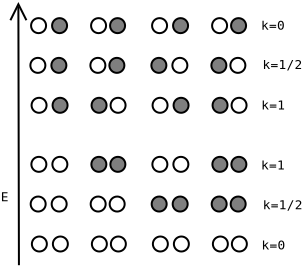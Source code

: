 <?xml version="1.0"?>
<dia:diagram xmlns:dia="http://www.lysator.liu.se/~alla/dia/">
  <dia:layer name="Background" visible="true">
    <dia:object type="Standard - Line" version="0" id="O0">
      <dia:attribute name="obj_pos">
        <dia:point val="1.978,17.06"/>
      </dia:attribute>
      <dia:attribute name="obj_bb">
        <dia:rectangle val="1.15,3.85;2.75,17.11"/>
      </dia:attribute>
      <dia:attribute name="conn_endpoints">
        <dia:point val="1.978,17.06"/>
        <dia:point val="1.95,3.9"/>
      </dia:attribute>
      <dia:attribute name="numcp">
        <dia:int val="1"/>
      </dia:attribute>
      <dia:attribute name="end_arrow">
        <dia:enum val="1"/>
      </dia:attribute>
      <dia:attribute name="end_arrow_length">
        <dia:real val="0.8"/>
      </dia:attribute>
      <dia:attribute name="end_arrow_width">
        <dia:real val="0.8"/>
      </dia:attribute>
    </dia:object>
    <dia:object type="Standard - Text" version="0" id="O1">
      <dia:attribute name="obj_pos">
        <dia:point val="14.69,16.272"/>
      </dia:attribute>
      <dia:attribute name="obj_bb">
        <dia:rectangle val="13.634,15.577;15.696,16.377"/>
      </dia:attribute>
      <dia:attribute name="text">
        <dia:composite type="text">
          <dia:attribute name="string">
            <dia:string>#k=0#</dia:string>
          </dia:attribute>
          <dia:attribute name="font">
            <dia:font name="Courier"/>
          </dia:attribute>
          <dia:attribute name="height">
            <dia:real val="0.8"/>
          </dia:attribute>
          <dia:attribute name="pos">
            <dia:point val="14.69,16.272"/>
          </dia:attribute>
          <dia:attribute name="color">
            <dia:color val="#000000"/>
          </dia:attribute>
          <dia:attribute name="alignment">
            <dia:enum val="1"/>
          </dia:attribute>
        </dia:composite>
      </dia:attribute>
    </dia:object>
    <dia:object type="Standard - Ellipse" version="0" id="O2">
      <dia:attribute name="obj_pos">
        <dia:point val="2.625,15.625"/>
      </dia:attribute>
      <dia:attribute name="obj_bb">
        <dia:rectangle val="2.575,15.575;3.425,16.425"/>
      </dia:attribute>
      <dia:attribute name="elem_corner">
        <dia:point val="2.625,15.625"/>
      </dia:attribute>
      <dia:attribute name="elem_width">
        <dia:real val="0.75"/>
      </dia:attribute>
      <dia:attribute name="elem_height">
        <dia:real val="0.75"/>
      </dia:attribute>
    </dia:object>
    <dia:object type="Standard - Ellipse" version="0" id="O3">
      <dia:attribute name="obj_pos">
        <dia:point val="3.675,15.625"/>
      </dia:attribute>
      <dia:attribute name="obj_bb">
        <dia:rectangle val="3.625,15.575;4.475,16.425"/>
      </dia:attribute>
      <dia:attribute name="elem_corner">
        <dia:point val="3.675,15.625"/>
      </dia:attribute>
      <dia:attribute name="elem_width">
        <dia:real val="0.75"/>
      </dia:attribute>
      <dia:attribute name="elem_height">
        <dia:real val="0.75"/>
      </dia:attribute>
    </dia:object>
    <dia:object type="Standard - Ellipse" version="0" id="O4">
      <dia:attribute name="obj_pos">
        <dia:point val="5.625,15.625"/>
      </dia:attribute>
      <dia:attribute name="obj_bb">
        <dia:rectangle val="5.575,15.575;6.425,16.425"/>
      </dia:attribute>
      <dia:attribute name="elem_corner">
        <dia:point val="5.625,15.625"/>
      </dia:attribute>
      <dia:attribute name="elem_width">
        <dia:real val="0.75"/>
      </dia:attribute>
      <dia:attribute name="elem_height">
        <dia:real val="0.75"/>
      </dia:attribute>
    </dia:object>
    <dia:object type="Standard - Ellipse" version="0" id="O5">
      <dia:attribute name="obj_pos">
        <dia:point val="6.575,15.625"/>
      </dia:attribute>
      <dia:attribute name="obj_bb">
        <dia:rectangle val="6.525,15.575;7.375,16.425"/>
      </dia:attribute>
      <dia:attribute name="elem_corner">
        <dia:point val="6.575,15.625"/>
      </dia:attribute>
      <dia:attribute name="elem_width">
        <dia:real val="0.75"/>
      </dia:attribute>
      <dia:attribute name="elem_height">
        <dia:real val="0.75"/>
      </dia:attribute>
    </dia:object>
    <dia:object type="Standard - Ellipse" version="0" id="O6">
      <dia:attribute name="obj_pos">
        <dia:point val="8.675,15.625"/>
      </dia:attribute>
      <dia:attribute name="obj_bb">
        <dia:rectangle val="8.625,15.575;9.475,16.425"/>
      </dia:attribute>
      <dia:attribute name="elem_corner">
        <dia:point val="8.675,15.625"/>
      </dia:attribute>
      <dia:attribute name="elem_width">
        <dia:real val="0.75"/>
      </dia:attribute>
      <dia:attribute name="elem_height">
        <dia:real val="0.75"/>
      </dia:attribute>
    </dia:object>
    <dia:object type="Standard - Ellipse" version="0" id="O7">
      <dia:attribute name="obj_pos">
        <dia:point val="9.725,15.625"/>
      </dia:attribute>
      <dia:attribute name="obj_bb">
        <dia:rectangle val="9.675,15.575;10.525,16.425"/>
      </dia:attribute>
      <dia:attribute name="elem_corner">
        <dia:point val="9.725,15.625"/>
      </dia:attribute>
      <dia:attribute name="elem_width">
        <dia:real val="0.75"/>
      </dia:attribute>
      <dia:attribute name="elem_height">
        <dia:real val="0.75"/>
      </dia:attribute>
    </dia:object>
    <dia:object type="Standard - Ellipse" version="0" id="O8">
      <dia:attribute name="obj_pos">
        <dia:point val="11.675,15.625"/>
      </dia:attribute>
      <dia:attribute name="obj_bb">
        <dia:rectangle val="11.625,15.575;12.475,16.425"/>
      </dia:attribute>
      <dia:attribute name="elem_corner">
        <dia:point val="11.675,15.625"/>
      </dia:attribute>
      <dia:attribute name="elem_width">
        <dia:real val="0.75"/>
      </dia:attribute>
      <dia:attribute name="elem_height">
        <dia:real val="0.75"/>
      </dia:attribute>
    </dia:object>
    <dia:object type="Standard - Ellipse" version="0" id="O9">
      <dia:attribute name="obj_pos">
        <dia:point val="12.625,15.625"/>
      </dia:attribute>
      <dia:attribute name="obj_bb">
        <dia:rectangle val="12.575,15.575;13.425,16.425"/>
      </dia:attribute>
      <dia:attribute name="elem_corner">
        <dia:point val="12.625,15.625"/>
      </dia:attribute>
      <dia:attribute name="elem_width">
        <dia:real val="0.75"/>
      </dia:attribute>
      <dia:attribute name="elem_height">
        <dia:real val="0.75"/>
      </dia:attribute>
    </dia:object>
    <dia:object type="Standard - Text" version="0" id="O10">
      <dia:attribute name="obj_pos">
        <dia:point val="15.166,14.264"/>
      </dia:attribute>
      <dia:attribute name="obj_bb">
        <dia:rectangle val="13.607,13.57;16.677,14.37"/>
      </dia:attribute>
      <dia:attribute name="text">
        <dia:composite type="text">
          <dia:attribute name="string">
            <dia:string>#k=1/2#</dia:string>
          </dia:attribute>
          <dia:attribute name="font">
            <dia:font name="Courier"/>
          </dia:attribute>
          <dia:attribute name="height">
            <dia:real val="0.8"/>
          </dia:attribute>
          <dia:attribute name="pos">
            <dia:point val="15.166,14.264"/>
          </dia:attribute>
          <dia:attribute name="color">
            <dia:color val="#000000"/>
          </dia:attribute>
          <dia:attribute name="alignment">
            <dia:enum val="1"/>
          </dia:attribute>
        </dia:composite>
      </dia:attribute>
    </dia:object>
    <dia:object type="Standard - Text" version="0" id="O11">
      <dia:attribute name="obj_pos">
        <dia:point val="14.68,12.28"/>
      </dia:attribute>
      <dia:attribute name="obj_bb">
        <dia:rectangle val="13.623,11.585;15.685,12.385"/>
      </dia:attribute>
      <dia:attribute name="text">
        <dia:composite type="text">
          <dia:attribute name="string">
            <dia:string>#k=1#</dia:string>
          </dia:attribute>
          <dia:attribute name="font">
            <dia:font name="Courier"/>
          </dia:attribute>
          <dia:attribute name="height">
            <dia:real val="0.8"/>
          </dia:attribute>
          <dia:attribute name="pos">
            <dia:point val="14.68,12.28"/>
          </dia:attribute>
          <dia:attribute name="color">
            <dia:color val="#000000"/>
          </dia:attribute>
          <dia:attribute name="alignment">
            <dia:enum val="1"/>
          </dia:attribute>
        </dia:composite>
      </dia:attribute>
    </dia:object>
    <dia:object type="Standard - Text" version="0" id="O12">
      <dia:attribute name="obj_pos">
        <dia:point val="1.274,13.861"/>
      </dia:attribute>
      <dia:attribute name="obj_bb">
        <dia:rectangle val="0.722,13.166;1.776,13.966"/>
      </dia:attribute>
      <dia:attribute name="text">
        <dia:composite type="text">
          <dia:attribute name="string">
            <dia:string>#E#</dia:string>
          </dia:attribute>
          <dia:attribute name="font">
            <dia:font name="Courier"/>
          </dia:attribute>
          <dia:attribute name="height">
            <dia:real val="0.8"/>
          </dia:attribute>
          <dia:attribute name="pos">
            <dia:point val="1.274,13.861"/>
          </dia:attribute>
          <dia:attribute name="color">
            <dia:color val="#000000"/>
          </dia:attribute>
          <dia:attribute name="alignment">
            <dia:enum val="1"/>
          </dia:attribute>
        </dia:composite>
      </dia:attribute>
    </dia:object>
    <dia:object type="Standard - Ellipse" version="0" id="O13">
      <dia:attribute name="obj_pos">
        <dia:point val="2.565,13.627"/>
      </dia:attribute>
      <dia:attribute name="obj_bb">
        <dia:rectangle val="2.515,13.578;3.365,14.428"/>
      </dia:attribute>
      <dia:attribute name="elem_corner">
        <dia:point val="2.565,13.627"/>
      </dia:attribute>
      <dia:attribute name="elem_width">
        <dia:real val="0.75"/>
      </dia:attribute>
      <dia:attribute name="elem_height">
        <dia:real val="0.75"/>
      </dia:attribute>
    </dia:object>
    <dia:object type="Standard - Ellipse" version="0" id="O14">
      <dia:attribute name="obj_pos">
        <dia:point val="3.615,13.627"/>
      </dia:attribute>
      <dia:attribute name="obj_bb">
        <dia:rectangle val="3.565,13.578;4.415,14.428"/>
      </dia:attribute>
      <dia:attribute name="elem_corner">
        <dia:point val="3.615,13.627"/>
      </dia:attribute>
      <dia:attribute name="elem_width">
        <dia:real val="0.75"/>
      </dia:attribute>
      <dia:attribute name="elem_height">
        <dia:real val="0.75"/>
      </dia:attribute>
    </dia:object>
    <dia:object type="Standard - Ellipse" version="0" id="O15">
      <dia:attribute name="obj_pos">
        <dia:point val="5.565,13.627"/>
      </dia:attribute>
      <dia:attribute name="obj_bb">
        <dia:rectangle val="5.515,13.578;6.365,14.428"/>
      </dia:attribute>
      <dia:attribute name="elem_corner">
        <dia:point val="5.565,13.627"/>
      </dia:attribute>
      <dia:attribute name="elem_width">
        <dia:real val="0.75"/>
      </dia:attribute>
      <dia:attribute name="elem_height">
        <dia:real val="0.75"/>
      </dia:attribute>
    </dia:object>
    <dia:object type="Standard - Ellipse" version="0" id="O16">
      <dia:attribute name="obj_pos">
        <dia:point val="6.515,13.627"/>
      </dia:attribute>
      <dia:attribute name="obj_bb">
        <dia:rectangle val="6.465,13.578;7.315,14.428"/>
      </dia:attribute>
      <dia:attribute name="elem_corner">
        <dia:point val="6.515,13.627"/>
      </dia:attribute>
      <dia:attribute name="elem_width">
        <dia:real val="0.75"/>
      </dia:attribute>
      <dia:attribute name="elem_height">
        <dia:real val="0.75"/>
      </dia:attribute>
    </dia:object>
    <dia:object type="Standard - Ellipse" version="0" id="O17">
      <dia:attribute name="obj_pos">
        <dia:point val="8.615,13.627"/>
      </dia:attribute>
      <dia:attribute name="obj_bb">
        <dia:rectangle val="8.565,13.578;9.415,14.428"/>
      </dia:attribute>
      <dia:attribute name="elem_corner">
        <dia:point val="8.615,13.627"/>
      </dia:attribute>
      <dia:attribute name="elem_width">
        <dia:real val="0.75"/>
      </dia:attribute>
      <dia:attribute name="elem_height">
        <dia:real val="0.75"/>
      </dia:attribute>
      <dia:attribute name="inner_color">
        <dia:color val="#7f7f7f"/>
      </dia:attribute>
    </dia:object>
    <dia:object type="Standard - Ellipse" version="0" id="O18">
      <dia:attribute name="obj_pos">
        <dia:point val="9.665,13.627"/>
      </dia:attribute>
      <dia:attribute name="obj_bb">
        <dia:rectangle val="9.615,13.578;10.465,14.428"/>
      </dia:attribute>
      <dia:attribute name="elem_corner">
        <dia:point val="9.665,13.627"/>
      </dia:attribute>
      <dia:attribute name="elem_width">
        <dia:real val="0.75"/>
      </dia:attribute>
      <dia:attribute name="elem_height">
        <dia:real val="0.75"/>
      </dia:attribute>
      <dia:attribute name="inner_color">
        <dia:color val="#7f7f7f"/>
      </dia:attribute>
    </dia:object>
    <dia:object type="Standard - Ellipse" version="0" id="O19">
      <dia:attribute name="obj_pos">
        <dia:point val="11.615,13.627"/>
      </dia:attribute>
      <dia:attribute name="obj_bb">
        <dia:rectangle val="11.565,13.578;12.415,14.428"/>
      </dia:attribute>
      <dia:attribute name="elem_corner">
        <dia:point val="11.615,13.627"/>
      </dia:attribute>
      <dia:attribute name="elem_width">
        <dia:real val="0.75"/>
      </dia:attribute>
      <dia:attribute name="elem_height">
        <dia:real val="0.75"/>
      </dia:attribute>
      <dia:attribute name="inner_color">
        <dia:color val="#7f7f7f"/>
      </dia:attribute>
    </dia:object>
    <dia:object type="Standard - Ellipse" version="0" id="O20">
      <dia:attribute name="obj_pos">
        <dia:point val="12.565,13.627"/>
      </dia:attribute>
      <dia:attribute name="obj_bb">
        <dia:rectangle val="12.515,13.578;13.365,14.428"/>
      </dia:attribute>
      <dia:attribute name="elem_corner">
        <dia:point val="12.565,13.627"/>
      </dia:attribute>
      <dia:attribute name="elem_width">
        <dia:real val="0.75"/>
      </dia:attribute>
      <dia:attribute name="elem_height">
        <dia:real val="0.75"/>
      </dia:attribute>
      <dia:attribute name="inner_color">
        <dia:color val="#7f7f7f"/>
      </dia:attribute>
    </dia:object>
    <dia:object type="Standard - Ellipse" version="0" id="O21">
      <dia:attribute name="obj_pos">
        <dia:point val="2.6,11.642"/>
      </dia:attribute>
      <dia:attribute name="obj_bb">
        <dia:rectangle val="2.55,11.592;3.4,12.442"/>
      </dia:attribute>
      <dia:attribute name="elem_corner">
        <dia:point val="2.6,11.642"/>
      </dia:attribute>
      <dia:attribute name="elem_width">
        <dia:real val="0.75"/>
      </dia:attribute>
      <dia:attribute name="elem_height">
        <dia:real val="0.75"/>
      </dia:attribute>
    </dia:object>
    <dia:object type="Standard - Ellipse" version="0" id="O22">
      <dia:attribute name="obj_pos">
        <dia:point val="3.65,11.642"/>
      </dia:attribute>
      <dia:attribute name="obj_bb">
        <dia:rectangle val="3.6,11.592;4.45,12.442"/>
      </dia:attribute>
      <dia:attribute name="elem_corner">
        <dia:point val="3.65,11.642"/>
      </dia:attribute>
      <dia:attribute name="elem_width">
        <dia:real val="0.75"/>
      </dia:attribute>
      <dia:attribute name="elem_height">
        <dia:real val="0.75"/>
      </dia:attribute>
    </dia:object>
    <dia:object type="Standard - Ellipse" version="0" id="O23">
      <dia:attribute name="obj_pos">
        <dia:point val="5.6,11.642"/>
      </dia:attribute>
      <dia:attribute name="obj_bb">
        <dia:rectangle val="5.55,11.592;6.4,12.442"/>
      </dia:attribute>
      <dia:attribute name="elem_corner">
        <dia:point val="5.6,11.642"/>
      </dia:attribute>
      <dia:attribute name="elem_width">
        <dia:real val="0.75"/>
      </dia:attribute>
      <dia:attribute name="elem_height">
        <dia:real val="0.75"/>
      </dia:attribute>
      <dia:attribute name="inner_color">
        <dia:color val="#7f7f7f"/>
      </dia:attribute>
    </dia:object>
    <dia:object type="Standard - Ellipse" version="0" id="O24">
      <dia:attribute name="obj_pos">
        <dia:point val="6.55,11.642"/>
      </dia:attribute>
      <dia:attribute name="obj_bb">
        <dia:rectangle val="6.5,11.592;7.35,12.442"/>
      </dia:attribute>
      <dia:attribute name="elem_corner">
        <dia:point val="6.55,11.642"/>
      </dia:attribute>
      <dia:attribute name="elem_width">
        <dia:real val="0.75"/>
      </dia:attribute>
      <dia:attribute name="elem_height">
        <dia:real val="0.75"/>
      </dia:attribute>
      <dia:attribute name="inner_color">
        <dia:color val="#7f7f7f"/>
      </dia:attribute>
    </dia:object>
    <dia:object type="Standard - Ellipse" version="0" id="O25">
      <dia:attribute name="obj_pos">
        <dia:point val="8.65,11.642"/>
      </dia:attribute>
      <dia:attribute name="obj_bb">
        <dia:rectangle val="8.6,11.592;9.45,12.442"/>
      </dia:attribute>
      <dia:attribute name="elem_corner">
        <dia:point val="8.65,11.642"/>
      </dia:attribute>
      <dia:attribute name="elem_width">
        <dia:real val="0.75"/>
      </dia:attribute>
      <dia:attribute name="elem_height">
        <dia:real val="0.75"/>
      </dia:attribute>
    </dia:object>
    <dia:object type="Standard - Ellipse" version="0" id="O26">
      <dia:attribute name="obj_pos">
        <dia:point val="9.7,11.642"/>
      </dia:attribute>
      <dia:attribute name="obj_bb">
        <dia:rectangle val="9.65,11.592;10.5,12.442"/>
      </dia:attribute>
      <dia:attribute name="elem_corner">
        <dia:point val="9.7,11.642"/>
      </dia:attribute>
      <dia:attribute name="elem_width">
        <dia:real val="0.75"/>
      </dia:attribute>
      <dia:attribute name="elem_height">
        <dia:real val="0.75"/>
      </dia:attribute>
    </dia:object>
    <dia:object type="Standard - Ellipse" version="0" id="O27">
      <dia:attribute name="obj_pos">
        <dia:point val="11.65,11.642"/>
      </dia:attribute>
      <dia:attribute name="obj_bb">
        <dia:rectangle val="11.6,11.592;12.45,12.442"/>
      </dia:attribute>
      <dia:attribute name="elem_corner">
        <dia:point val="11.65,11.642"/>
      </dia:attribute>
      <dia:attribute name="elem_width">
        <dia:real val="0.75"/>
      </dia:attribute>
      <dia:attribute name="elem_height">
        <dia:real val="0.75"/>
      </dia:attribute>
      <dia:attribute name="inner_color">
        <dia:color val="#7f7f7f"/>
      </dia:attribute>
    </dia:object>
    <dia:object type="Standard - Ellipse" version="0" id="O28">
      <dia:attribute name="obj_pos">
        <dia:point val="12.6,11.642"/>
      </dia:attribute>
      <dia:attribute name="obj_bb">
        <dia:rectangle val="12.55,11.592;13.4,12.442"/>
      </dia:attribute>
      <dia:attribute name="elem_corner">
        <dia:point val="12.6,11.642"/>
      </dia:attribute>
      <dia:attribute name="elem_width">
        <dia:real val="0.75"/>
      </dia:attribute>
      <dia:attribute name="elem_height">
        <dia:real val="0.75"/>
      </dia:attribute>
      <dia:attribute name="inner_color">
        <dia:color val="#7f7f7f"/>
      </dia:attribute>
    </dia:object>
    <dia:object type="Standard - Text" version="0" id="O29">
      <dia:attribute name="obj_pos">
        <dia:point val="14.675,5.287"/>
      </dia:attribute>
      <dia:attribute name="obj_bb">
        <dia:rectangle val="13.669,4.592;15.681,5.392"/>
      </dia:attribute>
      <dia:attribute name="text">
        <dia:composite type="text">
          <dia:attribute name="string">
            <dia:string>#k=0#</dia:string>
          </dia:attribute>
          <dia:attribute name="font">
            <dia:font name="Courier"/>
          </dia:attribute>
          <dia:attribute name="height">
            <dia:real val="0.8"/>
          </dia:attribute>
          <dia:attribute name="pos">
            <dia:point val="14.675,5.287"/>
          </dia:attribute>
          <dia:attribute name="color">
            <dia:color val="#000000"/>
          </dia:attribute>
          <dia:attribute name="alignment">
            <dia:enum val="1"/>
          </dia:attribute>
        </dia:composite>
      </dia:attribute>
    </dia:object>
    <dia:object type="Standard - Ellipse" version="0" id="O30">
      <dia:attribute name="obj_pos">
        <dia:point val="2.61,8.69"/>
      </dia:attribute>
      <dia:attribute name="obj_bb">
        <dia:rectangle val="2.56,8.64;3.41,9.49"/>
      </dia:attribute>
      <dia:attribute name="elem_corner">
        <dia:point val="2.61,8.69"/>
      </dia:attribute>
      <dia:attribute name="elem_width">
        <dia:real val="0.75"/>
      </dia:attribute>
      <dia:attribute name="elem_height">
        <dia:real val="0.75"/>
      </dia:attribute>
    </dia:object>
    <dia:object type="Standard - Ellipse" version="0" id="O31">
      <dia:attribute name="obj_pos">
        <dia:point val="3.66,8.69"/>
      </dia:attribute>
      <dia:attribute name="obj_bb">
        <dia:rectangle val="3.61,8.64;4.46,9.49"/>
      </dia:attribute>
      <dia:attribute name="elem_corner">
        <dia:point val="3.66,8.69"/>
      </dia:attribute>
      <dia:attribute name="elem_width">
        <dia:real val="0.75"/>
      </dia:attribute>
      <dia:attribute name="elem_height">
        <dia:real val="0.75"/>
      </dia:attribute>
      <dia:attribute name="border_width">
        <dia:real val="0.1"/>
      </dia:attribute>
      <dia:attribute name="inner_color">
        <dia:color val="#7f7f7f"/>
      </dia:attribute>
    </dia:object>
    <dia:object type="Standard - Ellipse" version="0" id="O32">
      <dia:attribute name="obj_pos">
        <dia:point val="5.61,8.69"/>
      </dia:attribute>
      <dia:attribute name="obj_bb">
        <dia:rectangle val="5.56,8.64;6.41,9.49"/>
      </dia:attribute>
      <dia:attribute name="elem_corner">
        <dia:point val="5.61,8.69"/>
      </dia:attribute>
      <dia:attribute name="elem_width">
        <dia:real val="0.75"/>
      </dia:attribute>
      <dia:attribute name="elem_height">
        <dia:real val="0.75"/>
      </dia:attribute>
      <dia:attribute name="border_width">
        <dia:real val="0.1"/>
      </dia:attribute>
      <dia:attribute name="inner_color">
        <dia:color val="#7f7f7f"/>
      </dia:attribute>
    </dia:object>
    <dia:object type="Standard - Ellipse" version="0" id="O33">
      <dia:attribute name="obj_pos">
        <dia:point val="6.56,8.69"/>
      </dia:attribute>
      <dia:attribute name="obj_bb">
        <dia:rectangle val="6.51,8.64;7.36,9.49"/>
      </dia:attribute>
      <dia:attribute name="elem_corner">
        <dia:point val="6.56,8.69"/>
      </dia:attribute>
      <dia:attribute name="elem_width">
        <dia:real val="0.75"/>
      </dia:attribute>
      <dia:attribute name="elem_height">
        <dia:real val="0.75"/>
      </dia:attribute>
    </dia:object>
    <dia:object type="Standard - Ellipse" version="0" id="O34">
      <dia:attribute name="obj_pos">
        <dia:point val="8.66,8.69"/>
      </dia:attribute>
      <dia:attribute name="obj_bb">
        <dia:rectangle val="8.61,8.64;9.46,9.49"/>
      </dia:attribute>
      <dia:attribute name="elem_corner">
        <dia:point val="8.66,8.69"/>
      </dia:attribute>
      <dia:attribute name="elem_width">
        <dia:real val="0.75"/>
      </dia:attribute>
      <dia:attribute name="elem_height">
        <dia:real val="0.75"/>
      </dia:attribute>
    </dia:object>
    <dia:object type="Standard - Ellipse" version="0" id="O35">
      <dia:attribute name="obj_pos">
        <dia:point val="9.71,8.69"/>
      </dia:attribute>
      <dia:attribute name="obj_bb">
        <dia:rectangle val="9.66,8.64;10.51,9.49"/>
      </dia:attribute>
      <dia:attribute name="elem_corner">
        <dia:point val="9.71,8.69"/>
      </dia:attribute>
      <dia:attribute name="elem_width">
        <dia:real val="0.75"/>
      </dia:attribute>
      <dia:attribute name="elem_height">
        <dia:real val="0.75"/>
      </dia:attribute>
      <dia:attribute name="border_width">
        <dia:real val="0.1"/>
      </dia:attribute>
      <dia:attribute name="inner_color">
        <dia:color val="#7f7f7f"/>
      </dia:attribute>
    </dia:object>
    <dia:object type="Standard - Ellipse" version="0" id="O36">
      <dia:attribute name="obj_pos">
        <dia:point val="11.66,8.69"/>
      </dia:attribute>
      <dia:attribute name="obj_bb">
        <dia:rectangle val="11.61,8.64;12.46,9.49"/>
      </dia:attribute>
      <dia:attribute name="elem_corner">
        <dia:point val="11.66,8.69"/>
      </dia:attribute>
      <dia:attribute name="elem_width">
        <dia:real val="0.75"/>
      </dia:attribute>
      <dia:attribute name="elem_height">
        <dia:real val="0.75"/>
      </dia:attribute>
      <dia:attribute name="border_width">
        <dia:real val="0.1"/>
      </dia:attribute>
      <dia:attribute name="inner_color">
        <dia:color val="#7f7f7f"/>
      </dia:attribute>
    </dia:object>
    <dia:object type="Standard - Ellipse" version="0" id="O37">
      <dia:attribute name="obj_pos">
        <dia:point val="12.61,8.69"/>
      </dia:attribute>
      <dia:attribute name="obj_bb">
        <dia:rectangle val="12.56,8.64;13.41,9.49"/>
      </dia:attribute>
      <dia:attribute name="elem_corner">
        <dia:point val="12.61,8.69"/>
      </dia:attribute>
      <dia:attribute name="elem_width">
        <dia:real val="0.75"/>
      </dia:attribute>
      <dia:attribute name="elem_height">
        <dia:real val="0.75"/>
      </dia:attribute>
    </dia:object>
    <dia:object type="Standard - Text" version="0" id="O38">
      <dia:attribute name="obj_pos">
        <dia:point val="15.152,7.254"/>
      </dia:attribute>
      <dia:attribute name="obj_bb">
        <dia:rectangle val="13.642,6.56;16.662,7.36"/>
      </dia:attribute>
      <dia:attribute name="text">
        <dia:composite type="text">
          <dia:attribute name="string">
            <dia:string>#k=1/2#</dia:string>
          </dia:attribute>
          <dia:attribute name="font">
            <dia:font name="Courier"/>
          </dia:attribute>
          <dia:attribute name="height">
            <dia:real val="0.8"/>
          </dia:attribute>
          <dia:attribute name="pos">
            <dia:point val="15.152,7.254"/>
          </dia:attribute>
          <dia:attribute name="color">
            <dia:color val="#000000"/>
          </dia:attribute>
          <dia:attribute name="alignment">
            <dia:enum val="1"/>
          </dia:attribute>
        </dia:composite>
      </dia:attribute>
    </dia:object>
    <dia:object type="Standard - Text" version="0" id="O39">
      <dia:attribute name="obj_pos">
        <dia:point val="14.69,9.27"/>
      </dia:attribute>
      <dia:attribute name="obj_bb">
        <dia:rectangle val="13.634,8.575;15.696,9.375"/>
      </dia:attribute>
      <dia:attribute name="text">
        <dia:composite type="text">
          <dia:attribute name="string">
            <dia:string>#k=1#</dia:string>
          </dia:attribute>
          <dia:attribute name="font">
            <dia:font name="Courier"/>
          </dia:attribute>
          <dia:attribute name="height">
            <dia:real val="0.8"/>
          </dia:attribute>
          <dia:attribute name="pos">
            <dia:point val="14.69,9.27"/>
          </dia:attribute>
          <dia:attribute name="color">
            <dia:color val="#000000"/>
          </dia:attribute>
          <dia:attribute name="alignment">
            <dia:enum val="1"/>
          </dia:attribute>
        </dia:composite>
      </dia:attribute>
    </dia:object>
    <dia:object type="Standard - Ellipse" version="0" id="O40">
      <dia:attribute name="obj_pos">
        <dia:point val="2.55,6.693"/>
      </dia:attribute>
      <dia:attribute name="obj_bb">
        <dia:rectangle val="2.5,6.643;3.35,7.493"/>
      </dia:attribute>
      <dia:attribute name="elem_corner">
        <dia:point val="2.55,6.693"/>
      </dia:attribute>
      <dia:attribute name="elem_width">
        <dia:real val="0.75"/>
      </dia:attribute>
      <dia:attribute name="elem_height">
        <dia:real val="0.75"/>
      </dia:attribute>
    </dia:object>
    <dia:object type="Standard - Ellipse" version="0" id="O41">
      <dia:attribute name="obj_pos">
        <dia:point val="3.6,6.693"/>
      </dia:attribute>
      <dia:attribute name="obj_bb">
        <dia:rectangle val="3.55,6.643;4.4,7.493"/>
      </dia:attribute>
      <dia:attribute name="elem_corner">
        <dia:point val="3.6,6.693"/>
      </dia:attribute>
      <dia:attribute name="elem_width">
        <dia:real val="0.75"/>
      </dia:attribute>
      <dia:attribute name="elem_height">
        <dia:real val="0.75"/>
      </dia:attribute>
      <dia:attribute name="border_width">
        <dia:real val="0.1"/>
      </dia:attribute>
      <dia:attribute name="inner_color">
        <dia:color val="#7f7f7f"/>
      </dia:attribute>
    </dia:object>
    <dia:object type="Standard - Ellipse" version="0" id="O42">
      <dia:attribute name="obj_pos">
        <dia:point val="5.55,6.693"/>
      </dia:attribute>
      <dia:attribute name="obj_bb">
        <dia:rectangle val="5.5,6.643;6.35,7.493"/>
      </dia:attribute>
      <dia:attribute name="elem_corner">
        <dia:point val="5.55,6.693"/>
      </dia:attribute>
      <dia:attribute name="elem_width">
        <dia:real val="0.75"/>
      </dia:attribute>
      <dia:attribute name="elem_height">
        <dia:real val="0.75"/>
      </dia:attribute>
    </dia:object>
    <dia:object type="Standard - Ellipse" version="0" id="O43">
      <dia:attribute name="obj_pos">
        <dia:point val="6.5,6.693"/>
      </dia:attribute>
      <dia:attribute name="obj_bb">
        <dia:rectangle val="6.45,6.643;7.3,7.493"/>
      </dia:attribute>
      <dia:attribute name="elem_corner">
        <dia:point val="6.5,6.693"/>
      </dia:attribute>
      <dia:attribute name="elem_width">
        <dia:real val="0.75"/>
      </dia:attribute>
      <dia:attribute name="elem_height">
        <dia:real val="0.75"/>
      </dia:attribute>
      <dia:attribute name="border_width">
        <dia:real val="0.1"/>
      </dia:attribute>
      <dia:attribute name="inner_color">
        <dia:color val="#7f7f7f"/>
      </dia:attribute>
    </dia:object>
    <dia:object type="Standard - Ellipse" version="0" id="O44">
      <dia:attribute name="obj_pos">
        <dia:point val="8.6,6.693"/>
      </dia:attribute>
      <dia:attribute name="obj_bb">
        <dia:rectangle val="8.55,6.643;9.4,7.493"/>
      </dia:attribute>
      <dia:attribute name="elem_corner">
        <dia:point val="8.6,6.693"/>
      </dia:attribute>
      <dia:attribute name="elem_width">
        <dia:real val="0.75"/>
      </dia:attribute>
      <dia:attribute name="elem_height">
        <dia:real val="0.75"/>
      </dia:attribute>
      <dia:attribute name="inner_color">
        <dia:color val="#7f7f7f"/>
      </dia:attribute>
    </dia:object>
    <dia:object type="Standard - Ellipse" version="0" id="O45">
      <dia:attribute name="obj_pos">
        <dia:point val="9.65,6.693"/>
      </dia:attribute>
      <dia:attribute name="obj_bb">
        <dia:rectangle val="9.6,6.643;10.45,7.493"/>
      </dia:attribute>
      <dia:attribute name="elem_corner">
        <dia:point val="9.65,6.693"/>
      </dia:attribute>
      <dia:attribute name="elem_width">
        <dia:real val="0.75"/>
      </dia:attribute>
      <dia:attribute name="elem_height">
        <dia:real val="0.75"/>
      </dia:attribute>
      <dia:attribute name="border_width">
        <dia:real val="0.1"/>
      </dia:attribute>
    </dia:object>
    <dia:object type="Standard - Ellipse" version="0" id="O46">
      <dia:attribute name="obj_pos">
        <dia:point val="11.6,6.693"/>
      </dia:attribute>
      <dia:attribute name="obj_bb">
        <dia:rectangle val="11.55,6.643;12.4,7.493"/>
      </dia:attribute>
      <dia:attribute name="elem_corner">
        <dia:point val="11.6,6.693"/>
      </dia:attribute>
      <dia:attribute name="elem_width">
        <dia:real val="0.75"/>
      </dia:attribute>
      <dia:attribute name="elem_height">
        <dia:real val="0.75"/>
      </dia:attribute>
      <dia:attribute name="inner_color">
        <dia:color val="#7f7f7f"/>
      </dia:attribute>
    </dia:object>
    <dia:object type="Standard - Ellipse" version="0" id="O47">
      <dia:attribute name="obj_pos">
        <dia:point val="12.55,6.693"/>
      </dia:attribute>
      <dia:attribute name="obj_bb">
        <dia:rectangle val="12.5,6.643;13.35,7.493"/>
      </dia:attribute>
      <dia:attribute name="elem_corner">
        <dia:point val="12.55,6.693"/>
      </dia:attribute>
      <dia:attribute name="elem_width">
        <dia:real val="0.75"/>
      </dia:attribute>
      <dia:attribute name="elem_height">
        <dia:real val="0.75"/>
      </dia:attribute>
      <dia:attribute name="border_width">
        <dia:real val="0.1"/>
      </dia:attribute>
    </dia:object>
    <dia:object type="Standard - Ellipse" version="0" id="O48">
      <dia:attribute name="obj_pos">
        <dia:point val="2.585,4.707"/>
      </dia:attribute>
      <dia:attribute name="obj_bb">
        <dia:rectangle val="2.535,4.657;3.385,5.507"/>
      </dia:attribute>
      <dia:attribute name="elem_corner">
        <dia:point val="2.585,4.707"/>
      </dia:attribute>
      <dia:attribute name="elem_width">
        <dia:real val="0.75"/>
      </dia:attribute>
      <dia:attribute name="elem_height">
        <dia:real val="0.75"/>
      </dia:attribute>
    </dia:object>
    <dia:object type="Standard - Ellipse" version="0" id="O49">
      <dia:attribute name="obj_pos">
        <dia:point val="3.635,4.707"/>
      </dia:attribute>
      <dia:attribute name="obj_bb">
        <dia:rectangle val="3.585,4.657;4.435,5.507"/>
      </dia:attribute>
      <dia:attribute name="elem_corner">
        <dia:point val="3.635,4.707"/>
      </dia:attribute>
      <dia:attribute name="elem_width">
        <dia:real val="0.75"/>
      </dia:attribute>
      <dia:attribute name="elem_height">
        <dia:real val="0.75"/>
      </dia:attribute>
      <dia:attribute name="border_width">
        <dia:real val="0.1"/>
      </dia:attribute>
      <dia:attribute name="inner_color">
        <dia:color val="#7f7f7f"/>
      </dia:attribute>
    </dia:object>
    <dia:object type="Standard - Ellipse" version="0" id="O50">
      <dia:attribute name="obj_pos">
        <dia:point val="5.585,4.707"/>
      </dia:attribute>
      <dia:attribute name="obj_bb">
        <dia:rectangle val="5.535,4.657;6.385,5.507"/>
      </dia:attribute>
      <dia:attribute name="elem_corner">
        <dia:point val="5.585,4.707"/>
      </dia:attribute>
      <dia:attribute name="elem_width">
        <dia:real val="0.75"/>
      </dia:attribute>
      <dia:attribute name="elem_height">
        <dia:real val="0.75"/>
      </dia:attribute>
      <dia:attribute name="border_width">
        <dia:real val="0.1"/>
      </dia:attribute>
    </dia:object>
    <dia:object type="Standard - Ellipse" version="0" id="O51">
      <dia:attribute name="obj_pos">
        <dia:point val="6.535,4.707"/>
      </dia:attribute>
      <dia:attribute name="obj_bb">
        <dia:rectangle val="6.485,4.657;7.335,5.507"/>
      </dia:attribute>
      <dia:attribute name="elem_corner">
        <dia:point val="6.535,4.707"/>
      </dia:attribute>
      <dia:attribute name="elem_width">
        <dia:real val="0.75"/>
      </dia:attribute>
      <dia:attribute name="elem_height">
        <dia:real val="0.75"/>
      </dia:attribute>
      <dia:attribute name="inner_color">
        <dia:color val="#7f7f7f"/>
      </dia:attribute>
    </dia:object>
    <dia:object type="Standard - Ellipse" version="0" id="O52">
      <dia:attribute name="obj_pos">
        <dia:point val="8.635,4.707"/>
      </dia:attribute>
      <dia:attribute name="obj_bb">
        <dia:rectangle val="8.585,4.657;9.435,5.507"/>
      </dia:attribute>
      <dia:attribute name="elem_corner">
        <dia:point val="8.635,4.707"/>
      </dia:attribute>
      <dia:attribute name="elem_width">
        <dia:real val="0.75"/>
      </dia:attribute>
      <dia:attribute name="elem_height">
        <dia:real val="0.75"/>
      </dia:attribute>
    </dia:object>
    <dia:object type="Standard - Ellipse" version="0" id="O53">
      <dia:attribute name="obj_pos">
        <dia:point val="9.685,4.707"/>
      </dia:attribute>
      <dia:attribute name="obj_bb">
        <dia:rectangle val="9.635,4.657;10.486,5.507"/>
      </dia:attribute>
      <dia:attribute name="elem_corner">
        <dia:point val="9.685,4.707"/>
      </dia:attribute>
      <dia:attribute name="elem_width">
        <dia:real val="0.75"/>
      </dia:attribute>
      <dia:attribute name="elem_height">
        <dia:real val="0.75"/>
      </dia:attribute>
      <dia:attribute name="border_width">
        <dia:real val="0.1"/>
      </dia:attribute>
      <dia:attribute name="inner_color">
        <dia:color val="#7f7f7f"/>
      </dia:attribute>
    </dia:object>
    <dia:object type="Standard - Ellipse" version="0" id="O54">
      <dia:attribute name="obj_pos">
        <dia:point val="11.636,4.707"/>
      </dia:attribute>
      <dia:attribute name="obj_bb">
        <dia:rectangle val="11.585,4.657;12.435,5.507"/>
      </dia:attribute>
      <dia:attribute name="elem_corner">
        <dia:point val="11.636,4.707"/>
      </dia:attribute>
      <dia:attribute name="elem_width">
        <dia:real val="0.75"/>
      </dia:attribute>
      <dia:attribute name="elem_height">
        <dia:real val="0.75"/>
      </dia:attribute>
      <dia:attribute name="border_width">
        <dia:real val="0.1"/>
      </dia:attribute>
    </dia:object>
    <dia:object type="Standard - Ellipse" version="0" id="O55">
      <dia:attribute name="obj_pos">
        <dia:point val="12.585,4.707"/>
      </dia:attribute>
      <dia:attribute name="obj_bb">
        <dia:rectangle val="12.536,4.657;13.386,5.507"/>
      </dia:attribute>
      <dia:attribute name="elem_corner">
        <dia:point val="12.585,4.707"/>
      </dia:attribute>
      <dia:attribute name="elem_width">
        <dia:real val="0.75"/>
      </dia:attribute>
      <dia:attribute name="elem_height">
        <dia:real val="0.75"/>
      </dia:attribute>
      <dia:attribute name="inner_color">
        <dia:color val="#7f7f7f"/>
      </dia:attribute>
    </dia:object>
  </dia:layer>
</dia:diagram>
